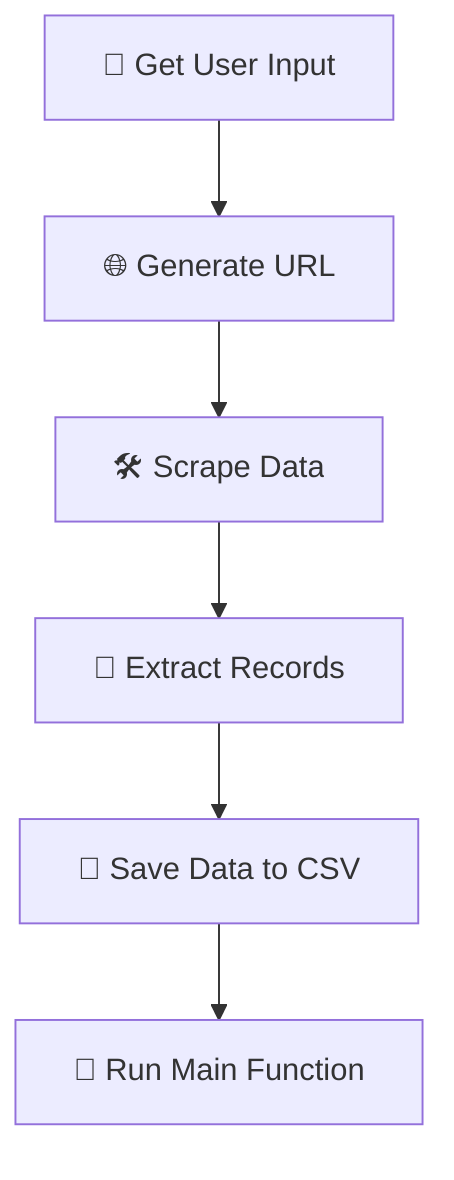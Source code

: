 graph TD;
    A["🔗 Get User Input"] --> B["🌐 Generate URL"];
    B --> C["🛠️ Scrape Data"];
    C --> D["📜 Extract Records"];
    D --> E["💾 Save Data to CSV"];
    E --> F["🚀 Run Main Function"];